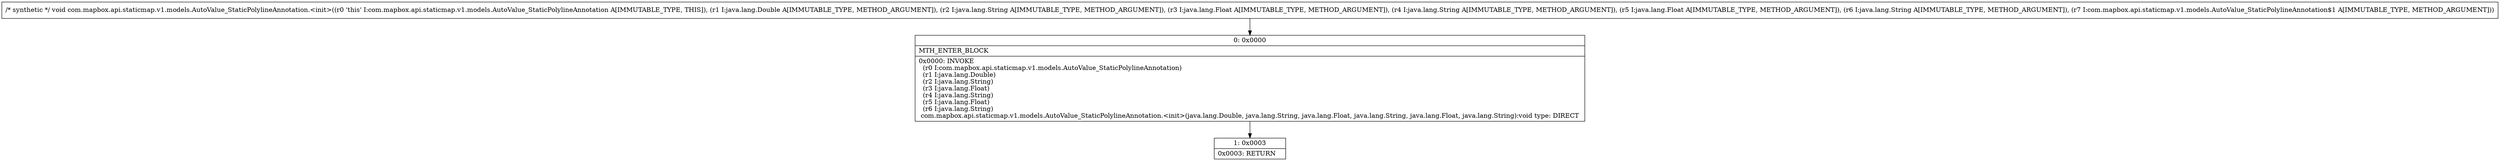 digraph "CFG forcom.mapbox.api.staticmap.v1.models.AutoValue_StaticPolylineAnnotation.\<init\>(Ljava\/lang\/Double;Ljava\/lang\/String;Ljava\/lang\/Float;Ljava\/lang\/String;Ljava\/lang\/Float;Ljava\/lang\/String;Lcom\/mapbox\/api\/staticmap\/v1\/models\/AutoValue_StaticPolylineAnnotation$1;)V" {
Node_0 [shape=record,label="{0\:\ 0x0000|MTH_ENTER_BLOCK\l|0x0000: INVOKE  \l  (r0 I:com.mapbox.api.staticmap.v1.models.AutoValue_StaticPolylineAnnotation)\l  (r1 I:java.lang.Double)\l  (r2 I:java.lang.String)\l  (r3 I:java.lang.Float)\l  (r4 I:java.lang.String)\l  (r5 I:java.lang.Float)\l  (r6 I:java.lang.String)\l com.mapbox.api.staticmap.v1.models.AutoValue_StaticPolylineAnnotation.\<init\>(java.lang.Double, java.lang.String, java.lang.Float, java.lang.String, java.lang.Float, java.lang.String):void type: DIRECT \l}"];
Node_1 [shape=record,label="{1\:\ 0x0003|0x0003: RETURN   \l}"];
MethodNode[shape=record,label="{\/* synthetic *\/ void com.mapbox.api.staticmap.v1.models.AutoValue_StaticPolylineAnnotation.\<init\>((r0 'this' I:com.mapbox.api.staticmap.v1.models.AutoValue_StaticPolylineAnnotation A[IMMUTABLE_TYPE, THIS]), (r1 I:java.lang.Double A[IMMUTABLE_TYPE, METHOD_ARGUMENT]), (r2 I:java.lang.String A[IMMUTABLE_TYPE, METHOD_ARGUMENT]), (r3 I:java.lang.Float A[IMMUTABLE_TYPE, METHOD_ARGUMENT]), (r4 I:java.lang.String A[IMMUTABLE_TYPE, METHOD_ARGUMENT]), (r5 I:java.lang.Float A[IMMUTABLE_TYPE, METHOD_ARGUMENT]), (r6 I:java.lang.String A[IMMUTABLE_TYPE, METHOD_ARGUMENT]), (r7 I:com.mapbox.api.staticmap.v1.models.AutoValue_StaticPolylineAnnotation$1 A[IMMUTABLE_TYPE, METHOD_ARGUMENT])) }"];
MethodNode -> Node_0;
Node_0 -> Node_1;
}


